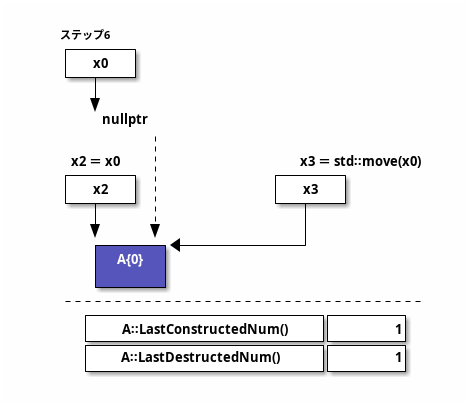 @startditaa
    ステップ6
    +------+
    |  x0  |
    +--+---+
       |
       V
       nullptr 
             | 
             | 
    x2 ＝ x0  :           x3 ＝ std꞉꞉move(x0)
    +------+ |           +------+
    |  x2  | |           |  x3  |
    +--+---+ |           +--+---+
       |     |              |
       V     V              |
       +------+<------------+
       | A{0} |
       | cBLU |
       +------+

    -=-----------------------------------
      +-----------------------+-------+
      |A꞉꞉LastConstructedNum()|      1|
      +-----------------------+-------+
      |A꞉꞉LastDestructedNum() |      1|
      +-----------------------+-------+
@endditaa
